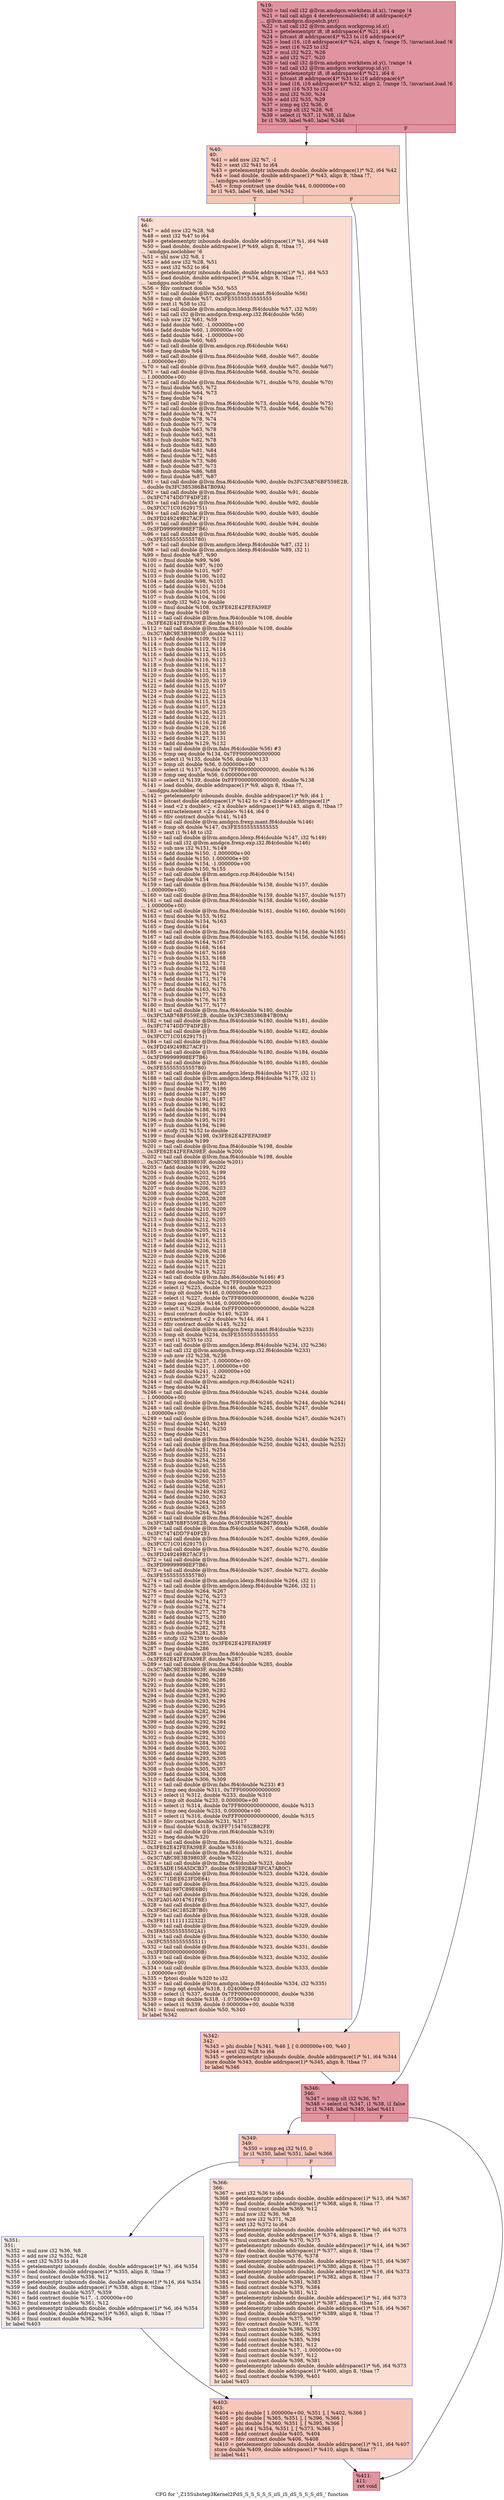 digraph "CFG for '_Z15Substep3Kernel2PdS_S_S_S_S_S_iiS_iS_dS_S_S_S_dS_' function" {
	label="CFG for '_Z15Substep3Kernel2PdS_S_S_S_S_S_iiS_iS_dS_S_S_S_dS_' function";

	Node0x487b9a0 [shape=record,color="#b70d28ff", style=filled, fillcolor="#b70d2870",label="{%19:\l  %20 = tail call i32 @llvm.amdgcn.workitem.id.x(), !range !4\l  %21 = tail call align 4 dereferenceable(64) i8 addrspace(4)*\l... @llvm.amdgcn.dispatch.ptr()\l  %22 = tail call i32 @llvm.amdgcn.workgroup.id.x()\l  %23 = getelementptr i8, i8 addrspace(4)* %21, i64 4\l  %24 = bitcast i8 addrspace(4)* %23 to i16 addrspace(4)*\l  %25 = load i16, i16 addrspace(4)* %24, align 4, !range !5, !invariant.load !6\l  %26 = zext i16 %25 to i32\l  %27 = mul i32 %22, %26\l  %28 = add i32 %27, %20\l  %29 = tail call i32 @llvm.amdgcn.workitem.id.y(), !range !4\l  %30 = tail call i32 @llvm.amdgcn.workgroup.id.y()\l  %31 = getelementptr i8, i8 addrspace(4)* %21, i64 6\l  %32 = bitcast i8 addrspace(4)* %31 to i16 addrspace(4)*\l  %33 = load i16, i16 addrspace(4)* %32, align 2, !range !5, !invariant.load !6\l  %34 = zext i16 %33 to i32\l  %35 = mul i32 %30, %34\l  %36 = add i32 %35, %29\l  %37 = icmp eq i32 %36, 0\l  %38 = icmp slt i32 %28, %8\l  %39 = select i1 %37, i1 %38, i1 false\l  br i1 %39, label %40, label %346\l|{<s0>T|<s1>F}}"];
	Node0x487b9a0:s0 -> Node0x48802f0;
	Node0x487b9a0:s1 -> Node0x4880380;
	Node0x48802f0 [shape=record,color="#3d50c3ff", style=filled, fillcolor="#ec7f6370",label="{%40:\l40:                                               \l  %41 = add nsw i32 %7, -1\l  %42 = sext i32 %41 to i64\l  %43 = getelementptr inbounds double, double addrspace(1)* %2, i64 %42\l  %44 = load double, double addrspace(1)* %43, align 8, !tbaa !7,\l... !amdgpu.noclobber !6\l  %45 = fcmp contract une double %44, 0.000000e+00\l  br i1 %45, label %46, label %342\l|{<s0>T|<s1>F}}"];
	Node0x48802f0:s0 -> Node0x4881390;
	Node0x48802f0:s1 -> Node0x4881420;
	Node0x4881390 [shape=record,color="#3d50c3ff", style=filled, fillcolor="#f7b39670",label="{%46:\l46:                                               \l  %47 = add nsw i32 %28, %8\l  %48 = sext i32 %47 to i64\l  %49 = getelementptr inbounds double, double addrspace(1)* %1, i64 %48\l  %50 = load double, double addrspace(1)* %49, align 8, !tbaa !7,\l... !amdgpu.noclobber !6\l  %51 = shl nsw i32 %8, 1\l  %52 = add nsw i32 %28, %51\l  %53 = sext i32 %52 to i64\l  %54 = getelementptr inbounds double, double addrspace(1)* %1, i64 %53\l  %55 = load double, double addrspace(1)* %54, align 8, !tbaa !7,\l... !amdgpu.noclobber !6\l  %56 = fdiv contract double %50, %55\l  %57 = tail call double @llvm.amdgcn.frexp.mant.f64(double %56)\l  %58 = fcmp olt double %57, 0x3FE5555555555555\l  %59 = zext i1 %58 to i32\l  %60 = tail call double @llvm.amdgcn.ldexp.f64(double %57, i32 %59)\l  %61 = tail call i32 @llvm.amdgcn.frexp.exp.i32.f64(double %56)\l  %62 = sub nsw i32 %61, %59\l  %63 = fadd double %60, -1.000000e+00\l  %64 = fadd double %60, 1.000000e+00\l  %65 = fadd double %64, -1.000000e+00\l  %66 = fsub double %60, %65\l  %67 = tail call double @llvm.amdgcn.rcp.f64(double %64)\l  %68 = fneg double %64\l  %69 = tail call double @llvm.fma.f64(double %68, double %67, double\l... 1.000000e+00)\l  %70 = tail call double @llvm.fma.f64(double %69, double %67, double %67)\l  %71 = tail call double @llvm.fma.f64(double %68, double %70, double\l... 1.000000e+00)\l  %72 = tail call double @llvm.fma.f64(double %71, double %70, double %70)\l  %73 = fmul double %63, %72\l  %74 = fmul double %64, %73\l  %75 = fneg double %74\l  %76 = tail call double @llvm.fma.f64(double %73, double %64, double %75)\l  %77 = tail call double @llvm.fma.f64(double %73, double %66, double %76)\l  %78 = fadd double %74, %77\l  %79 = fsub double %78, %74\l  %80 = fsub double %77, %79\l  %81 = fsub double %63, %78\l  %82 = fsub double %63, %81\l  %83 = fsub double %82, %78\l  %84 = fsub double %83, %80\l  %85 = fadd double %81, %84\l  %86 = fmul double %72, %85\l  %87 = fadd double %73, %86\l  %88 = fsub double %87, %73\l  %89 = fsub double %86, %88\l  %90 = fmul double %87, %87\l  %91 = tail call double @llvm.fma.f64(double %90, double 0x3FC3AB76BF559E2B,\l... double 0x3FC385386B47B09A)\l  %92 = tail call double @llvm.fma.f64(double %90, double %91, double\l... 0x3FC7474DD7F4DF2E)\l  %93 = tail call double @llvm.fma.f64(double %90, double %92, double\l... 0x3FCC71C016291751)\l  %94 = tail call double @llvm.fma.f64(double %90, double %93, double\l... 0x3FD249249B27ACF1)\l  %95 = tail call double @llvm.fma.f64(double %90, double %94, double\l... 0x3FD99999998EF7B6)\l  %96 = tail call double @llvm.fma.f64(double %90, double %95, double\l... 0x3FE5555555555780)\l  %97 = tail call double @llvm.amdgcn.ldexp.f64(double %87, i32 1)\l  %98 = tail call double @llvm.amdgcn.ldexp.f64(double %89, i32 1)\l  %99 = fmul double %87, %90\l  %100 = fmul double %99, %96\l  %101 = fadd double %97, %100\l  %102 = fsub double %101, %97\l  %103 = fsub double %100, %102\l  %104 = fadd double %98, %103\l  %105 = fadd double %101, %104\l  %106 = fsub double %105, %101\l  %107 = fsub double %104, %106\l  %108 = sitofp i32 %62 to double\l  %109 = fmul double %108, 0x3FE62E42FEFA39EF\l  %110 = fneg double %109\l  %111 = tail call double @llvm.fma.f64(double %108, double\l... 0x3FE62E42FEFA39EF, double %110)\l  %112 = tail call double @llvm.fma.f64(double %108, double\l... 0x3C7ABC9E3B39803F, double %111)\l  %113 = fadd double %109, %112\l  %114 = fsub double %113, %109\l  %115 = fsub double %112, %114\l  %116 = fadd double %113, %105\l  %117 = fsub double %116, %113\l  %118 = fsub double %116, %117\l  %119 = fsub double %113, %118\l  %120 = fsub double %105, %117\l  %121 = fadd double %120, %119\l  %122 = fadd double %115, %107\l  %123 = fsub double %122, %115\l  %124 = fsub double %122, %123\l  %125 = fsub double %115, %124\l  %126 = fsub double %107, %123\l  %127 = fadd double %126, %125\l  %128 = fadd double %122, %121\l  %129 = fadd double %116, %128\l  %130 = fsub double %129, %116\l  %131 = fsub double %128, %130\l  %132 = fadd double %127, %131\l  %133 = fadd double %129, %132\l  %134 = tail call double @llvm.fabs.f64(double %56) #3\l  %135 = fcmp oeq double %134, 0x7FF0000000000000\l  %136 = select i1 %135, double %56, double %133\l  %137 = fcmp olt double %56, 0.000000e+00\l  %138 = select i1 %137, double 0x7FF8000000000000, double %136\l  %139 = fcmp oeq double %56, 0.000000e+00\l  %140 = select i1 %139, double 0xFFF0000000000000, double %138\l  %141 = load double, double addrspace(1)* %9, align 8, !tbaa !7,\l... !amdgpu.noclobber !6\l  %142 = getelementptr inbounds double, double addrspace(1)* %9, i64 1\l  %143 = bitcast double addrspace(1)* %142 to \<2 x double\> addrspace(1)*\l  %144 = load \<2 x double\>, \<2 x double\> addrspace(1)* %143, align 8, !tbaa !7\l  %145 = extractelement \<2 x double\> %144, i64 0\l  %146 = fdiv contract double %141, %145\l  %147 = tail call double @llvm.amdgcn.frexp.mant.f64(double %146)\l  %148 = fcmp olt double %147, 0x3FE5555555555555\l  %149 = zext i1 %148 to i32\l  %150 = tail call double @llvm.amdgcn.ldexp.f64(double %147, i32 %149)\l  %151 = tail call i32 @llvm.amdgcn.frexp.exp.i32.f64(double %146)\l  %152 = sub nsw i32 %151, %149\l  %153 = fadd double %150, -1.000000e+00\l  %154 = fadd double %150, 1.000000e+00\l  %155 = fadd double %154, -1.000000e+00\l  %156 = fsub double %150, %155\l  %157 = tail call double @llvm.amdgcn.rcp.f64(double %154)\l  %158 = fneg double %154\l  %159 = tail call double @llvm.fma.f64(double %158, double %157, double\l... 1.000000e+00)\l  %160 = tail call double @llvm.fma.f64(double %159, double %157, double %157)\l  %161 = tail call double @llvm.fma.f64(double %158, double %160, double\l... 1.000000e+00)\l  %162 = tail call double @llvm.fma.f64(double %161, double %160, double %160)\l  %163 = fmul double %153, %162\l  %164 = fmul double %154, %163\l  %165 = fneg double %164\l  %166 = tail call double @llvm.fma.f64(double %163, double %154, double %165)\l  %167 = tail call double @llvm.fma.f64(double %163, double %156, double %166)\l  %168 = fadd double %164, %167\l  %169 = fsub double %168, %164\l  %170 = fsub double %167, %169\l  %171 = fsub double %153, %168\l  %172 = fsub double %153, %171\l  %173 = fsub double %172, %168\l  %174 = fsub double %173, %170\l  %175 = fadd double %171, %174\l  %176 = fmul double %162, %175\l  %177 = fadd double %163, %176\l  %178 = fsub double %177, %163\l  %179 = fsub double %176, %178\l  %180 = fmul double %177, %177\l  %181 = tail call double @llvm.fma.f64(double %180, double\l... 0x3FC3AB76BF559E2B, double 0x3FC385386B47B09A)\l  %182 = tail call double @llvm.fma.f64(double %180, double %181, double\l... 0x3FC7474DD7F4DF2E)\l  %183 = tail call double @llvm.fma.f64(double %180, double %182, double\l... 0x3FCC71C016291751)\l  %184 = tail call double @llvm.fma.f64(double %180, double %183, double\l... 0x3FD249249B27ACF1)\l  %185 = tail call double @llvm.fma.f64(double %180, double %184, double\l... 0x3FD99999998EF7B6)\l  %186 = tail call double @llvm.fma.f64(double %180, double %185, double\l... 0x3FE5555555555780)\l  %187 = tail call double @llvm.amdgcn.ldexp.f64(double %177, i32 1)\l  %188 = tail call double @llvm.amdgcn.ldexp.f64(double %179, i32 1)\l  %189 = fmul double %177, %180\l  %190 = fmul double %189, %186\l  %191 = fadd double %187, %190\l  %192 = fsub double %191, %187\l  %193 = fsub double %190, %192\l  %194 = fadd double %188, %193\l  %195 = fadd double %191, %194\l  %196 = fsub double %195, %191\l  %197 = fsub double %194, %196\l  %198 = sitofp i32 %152 to double\l  %199 = fmul double %198, 0x3FE62E42FEFA39EF\l  %200 = fneg double %199\l  %201 = tail call double @llvm.fma.f64(double %198, double\l... 0x3FE62E42FEFA39EF, double %200)\l  %202 = tail call double @llvm.fma.f64(double %198, double\l... 0x3C7ABC9E3B39803F, double %201)\l  %203 = fadd double %199, %202\l  %204 = fsub double %203, %199\l  %205 = fsub double %202, %204\l  %206 = fadd double %203, %195\l  %207 = fsub double %206, %203\l  %208 = fsub double %206, %207\l  %209 = fsub double %203, %208\l  %210 = fsub double %195, %207\l  %211 = fadd double %210, %209\l  %212 = fadd double %205, %197\l  %213 = fsub double %212, %205\l  %214 = fsub double %212, %213\l  %215 = fsub double %205, %214\l  %216 = fsub double %197, %213\l  %217 = fadd double %216, %215\l  %218 = fadd double %212, %211\l  %219 = fadd double %206, %218\l  %220 = fsub double %219, %206\l  %221 = fsub double %218, %220\l  %222 = fadd double %217, %221\l  %223 = fadd double %219, %222\l  %224 = tail call double @llvm.fabs.f64(double %146) #3\l  %225 = fcmp oeq double %224, 0x7FF0000000000000\l  %226 = select i1 %225, double %146, double %223\l  %227 = fcmp olt double %146, 0.000000e+00\l  %228 = select i1 %227, double 0x7FF8000000000000, double %226\l  %229 = fcmp oeq double %146, 0.000000e+00\l  %230 = select i1 %229, double 0xFFF0000000000000, double %228\l  %231 = fmul contract double %140, %230\l  %232 = extractelement \<2 x double\> %144, i64 1\l  %233 = fdiv contract double %145, %232\l  %234 = tail call double @llvm.amdgcn.frexp.mant.f64(double %233)\l  %235 = fcmp olt double %234, 0x3FE5555555555555\l  %236 = zext i1 %235 to i32\l  %237 = tail call double @llvm.amdgcn.ldexp.f64(double %234, i32 %236)\l  %238 = tail call i32 @llvm.amdgcn.frexp.exp.i32.f64(double %233)\l  %239 = sub nsw i32 %238, %236\l  %240 = fadd double %237, -1.000000e+00\l  %241 = fadd double %237, 1.000000e+00\l  %242 = fadd double %241, -1.000000e+00\l  %243 = fsub double %237, %242\l  %244 = tail call double @llvm.amdgcn.rcp.f64(double %241)\l  %245 = fneg double %241\l  %246 = tail call double @llvm.fma.f64(double %245, double %244, double\l... 1.000000e+00)\l  %247 = tail call double @llvm.fma.f64(double %246, double %244, double %244)\l  %248 = tail call double @llvm.fma.f64(double %245, double %247, double\l... 1.000000e+00)\l  %249 = tail call double @llvm.fma.f64(double %248, double %247, double %247)\l  %250 = fmul double %240, %249\l  %251 = fmul double %241, %250\l  %252 = fneg double %251\l  %253 = tail call double @llvm.fma.f64(double %250, double %241, double %252)\l  %254 = tail call double @llvm.fma.f64(double %250, double %243, double %253)\l  %255 = fadd double %251, %254\l  %256 = fsub double %255, %251\l  %257 = fsub double %254, %256\l  %258 = fsub double %240, %255\l  %259 = fsub double %240, %258\l  %260 = fsub double %259, %255\l  %261 = fsub double %260, %257\l  %262 = fadd double %258, %261\l  %263 = fmul double %249, %262\l  %264 = fadd double %250, %263\l  %265 = fsub double %264, %250\l  %266 = fsub double %263, %265\l  %267 = fmul double %264, %264\l  %268 = tail call double @llvm.fma.f64(double %267, double\l... 0x3FC3AB76BF559E2B, double 0x3FC385386B47B09A)\l  %269 = tail call double @llvm.fma.f64(double %267, double %268, double\l... 0x3FC7474DD7F4DF2E)\l  %270 = tail call double @llvm.fma.f64(double %267, double %269, double\l... 0x3FCC71C016291751)\l  %271 = tail call double @llvm.fma.f64(double %267, double %270, double\l... 0x3FD249249B27ACF1)\l  %272 = tail call double @llvm.fma.f64(double %267, double %271, double\l... 0x3FD99999998EF7B6)\l  %273 = tail call double @llvm.fma.f64(double %267, double %272, double\l... 0x3FE5555555555780)\l  %274 = tail call double @llvm.amdgcn.ldexp.f64(double %264, i32 1)\l  %275 = tail call double @llvm.amdgcn.ldexp.f64(double %266, i32 1)\l  %276 = fmul double %264, %267\l  %277 = fmul double %276, %273\l  %278 = fadd double %274, %277\l  %279 = fsub double %278, %274\l  %280 = fsub double %277, %279\l  %281 = fadd double %275, %280\l  %282 = fadd double %278, %281\l  %283 = fsub double %282, %278\l  %284 = fsub double %281, %283\l  %285 = sitofp i32 %239 to double\l  %286 = fmul double %285, 0x3FE62E42FEFA39EF\l  %287 = fneg double %286\l  %288 = tail call double @llvm.fma.f64(double %285, double\l... 0x3FE62E42FEFA39EF, double %287)\l  %289 = tail call double @llvm.fma.f64(double %285, double\l... 0x3C7ABC9E3B39803F, double %288)\l  %290 = fadd double %286, %289\l  %291 = fsub double %290, %286\l  %292 = fsub double %289, %291\l  %293 = fadd double %290, %282\l  %294 = fsub double %293, %290\l  %295 = fsub double %293, %294\l  %296 = fsub double %290, %295\l  %297 = fsub double %282, %294\l  %298 = fadd double %297, %296\l  %299 = fadd double %292, %284\l  %300 = fsub double %299, %292\l  %301 = fsub double %299, %300\l  %302 = fsub double %292, %301\l  %303 = fsub double %284, %300\l  %304 = fadd double %303, %302\l  %305 = fadd double %299, %298\l  %306 = fadd double %293, %305\l  %307 = fsub double %306, %293\l  %308 = fsub double %305, %307\l  %309 = fadd double %304, %308\l  %310 = fadd double %306, %309\l  %311 = tail call double @llvm.fabs.f64(double %233) #3\l  %312 = fcmp oeq double %311, 0x7FF0000000000000\l  %313 = select i1 %312, double %233, double %310\l  %314 = fcmp olt double %233, 0.000000e+00\l  %315 = select i1 %314, double 0x7FF8000000000000, double %313\l  %316 = fcmp oeq double %233, 0.000000e+00\l  %317 = select i1 %316, double 0xFFF0000000000000, double %315\l  %318 = fdiv contract double %231, %317\l  %319 = fmul double %318, 0x3FF71547652B82FE\l  %320 = tail call double @llvm.rint.f64(double %319)\l  %321 = fneg double %320\l  %322 = tail call double @llvm.fma.f64(double %321, double\l... 0x3FE62E42FEFA39EF, double %318)\l  %323 = tail call double @llvm.fma.f64(double %321, double\l... 0x3C7ABC9E3B39803F, double %322)\l  %324 = tail call double @llvm.fma.f64(double %323, double\l... 0x3E5ADE156A5DCB37, double 0x3E928AF3FCA7AB0C)\l  %325 = tail call double @llvm.fma.f64(double %323, double %324, double\l... 0x3EC71DEE623FDE64)\l  %326 = tail call double @llvm.fma.f64(double %323, double %325, double\l... 0x3EFA01997C89E6B0)\l  %327 = tail call double @llvm.fma.f64(double %323, double %326, double\l... 0x3F2A01A014761F6E)\l  %328 = tail call double @llvm.fma.f64(double %323, double %327, double\l... 0x3F56C16C1852B7B0)\l  %329 = tail call double @llvm.fma.f64(double %323, double %328, double\l... 0x3F81111111122322)\l  %330 = tail call double @llvm.fma.f64(double %323, double %329, double\l... 0x3FA55555555502A1)\l  %331 = tail call double @llvm.fma.f64(double %323, double %330, double\l... 0x3FC5555555555511)\l  %332 = tail call double @llvm.fma.f64(double %323, double %331, double\l... 0x3FE000000000000B)\l  %333 = tail call double @llvm.fma.f64(double %323, double %332, double\l... 1.000000e+00)\l  %334 = tail call double @llvm.fma.f64(double %323, double %333, double\l... 1.000000e+00)\l  %335 = fptosi double %320 to i32\l  %336 = tail call double @llvm.amdgcn.ldexp.f64(double %334, i32 %335)\l  %337 = fcmp ogt double %318, 1.024000e+03\l  %338 = select i1 %337, double 0x7FF0000000000000, double %336\l  %339 = fcmp olt double %318, -1.075000e+03\l  %340 = select i1 %339, double 0.000000e+00, double %338\l  %341 = fmul contract double %50, %340\l  br label %342\l}"];
	Node0x4881390 -> Node0x4881420;
	Node0x4881420 [shape=record,color="#3d50c3ff", style=filled, fillcolor="#ec7f6370",label="{%342:\l342:                                              \l  %343 = phi double [ %341, %46 ], [ 0.000000e+00, %40 ]\l  %344 = sext i32 %28 to i64\l  %345 = getelementptr inbounds double, double addrspace(1)* %1, i64 %344\l  store double %343, double addrspace(1)* %345, align 8, !tbaa !7\l  br label %346\l}"];
	Node0x4881420 -> Node0x4880380;
	Node0x4880380 [shape=record,color="#b70d28ff", style=filled, fillcolor="#b70d2870",label="{%346:\l346:                                              \l  %347 = icmp slt i32 %36, %7\l  %348 = select i1 %347, i1 %38, i1 false\l  br i1 %348, label %349, label %411\l|{<s0>T|<s1>F}}"];
	Node0x4880380:s0 -> Node0x4891680;
	Node0x4880380:s1 -> Node0x48916d0;
	Node0x4891680 [shape=record,color="#3d50c3ff", style=filled, fillcolor="#ec7f6370",label="{%349:\l349:                                              \l  %350 = icmp eq i32 %10, 0\l  br i1 %350, label %351, label %366\l|{<s0>T|<s1>F}}"];
	Node0x4891680:s0 -> Node0x4891860;
	Node0x4891680:s1 -> Node0x48918b0;
	Node0x4891860 [shape=record,color="#3d50c3ff", style=filled, fillcolor="#ead5c970",label="{%351:\l351:                                              \l  %352 = mul nsw i32 %36, %8\l  %353 = add nsw i32 %352, %28\l  %354 = sext i32 %353 to i64\l  %355 = getelementptr inbounds double, double addrspace(1)* %1, i64 %354\l  %356 = load double, double addrspace(1)* %355, align 8, !tbaa !7\l  %357 = fmul contract double %356, %12\l  %358 = getelementptr inbounds double, double addrspace(1)* %16, i64 %354\l  %359 = load double, double addrspace(1)* %358, align 8, !tbaa !7\l  %360 = fadd contract double %357, %359\l  %361 = fadd contract double %17, -1.000000e+00\l  %362 = fmul contract double %361, %12\l  %363 = getelementptr inbounds double, double addrspace(1)* %6, i64 %354\l  %364 = load double, double addrspace(1)* %363, align 8, !tbaa !7\l  %365 = fmul contract double %362, %364\l  br label %403\l}"];
	Node0x4891860 -> Node0x4892180;
	Node0x48918b0 [shape=record,color="#3d50c3ff", style=filled, fillcolor="#f7b39670",label="{%366:\l366:                                              \l  %367 = sext i32 %36 to i64\l  %368 = getelementptr inbounds double, double addrspace(1)* %13, i64 %367\l  %369 = load double, double addrspace(1)* %368, align 8, !tbaa !7\l  %370 = fmul contract double %369, %12\l  %371 = mul nsw i32 %36, %8\l  %372 = add nsw i32 %371, %28\l  %373 = sext i32 %372 to i64\l  %374 = getelementptr inbounds double, double addrspace(1)* %0, i64 %373\l  %375 = load double, double addrspace(1)* %374, align 8, !tbaa !7\l  %376 = fmul contract double %370, %375\l  %377 = getelementptr inbounds double, double addrspace(1)* %14, i64 %367\l  %378 = load double, double addrspace(1)* %377, align 8, !tbaa !7\l  %379 = fdiv contract double %376, %378\l  %380 = getelementptr inbounds double, double addrspace(1)* %15, i64 %367\l  %381 = load double, double addrspace(1)* %380, align 8, !tbaa !7\l  %382 = getelementptr inbounds double, double addrspace(1)* %16, i64 %373\l  %383 = load double, double addrspace(1)* %382, align 8, !tbaa !7\l  %384 = fmul contract double %381, %383\l  %385 = fadd contract double %379, %384\l  %386 = fmul contract double %381, %12\l  %387 = getelementptr inbounds double, double addrspace(1)* %1, i64 %373\l  %388 = load double, double addrspace(1)* %387, align 8, !tbaa !7\l  %389 = getelementptr inbounds double, double addrspace(1)* %18, i64 %367\l  %390 = load double, double addrspace(1)* %389, align 8, !tbaa !7\l  %391 = fmul contract double %375, %390\l  %392 = fdiv contract double %391, %378\l  %393 = fsub contract double %388, %392\l  %394 = fmul contract double %386, %393\l  %395 = fadd contract double %385, %394\l  %396 = fadd contract double %381, %12\l  %397 = fadd contract double %17, -1.000000e+00\l  %398 = fmul contract double %397, %12\l  %399 = fmul contract double %398, %381\l  %400 = getelementptr inbounds double, double addrspace(1)* %6, i64 %373\l  %401 = load double, double addrspace(1)* %400, align 8, !tbaa !7\l  %402 = fmul contract double %399, %401\l  br label %403\l}"];
	Node0x48918b0 -> Node0x4892180;
	Node0x4892180 [shape=record,color="#3d50c3ff", style=filled, fillcolor="#ec7f6370",label="{%403:\l403:                                              \l  %404 = phi double [ 1.000000e+00, %351 ], [ %402, %366 ]\l  %405 = phi double [ %365, %351 ], [ %396, %366 ]\l  %406 = phi double [ %360, %351 ], [ %395, %366 ]\l  %407 = phi i64 [ %354, %351 ], [ %373, %366 ]\l  %408 = fadd contract double %405, %404\l  %409 = fdiv contract double %406, %408\l  %410 = getelementptr inbounds double, double addrspace(1)* %11, i64 %407\l  store double %409, double addrspace(1)* %410, align 8, !tbaa !7\l  br label %411\l}"];
	Node0x4892180 -> Node0x48916d0;
	Node0x48916d0 [shape=record,color="#b70d28ff", style=filled, fillcolor="#b70d2870",label="{%411:\l411:                                              \l  ret void\l}"];
}
